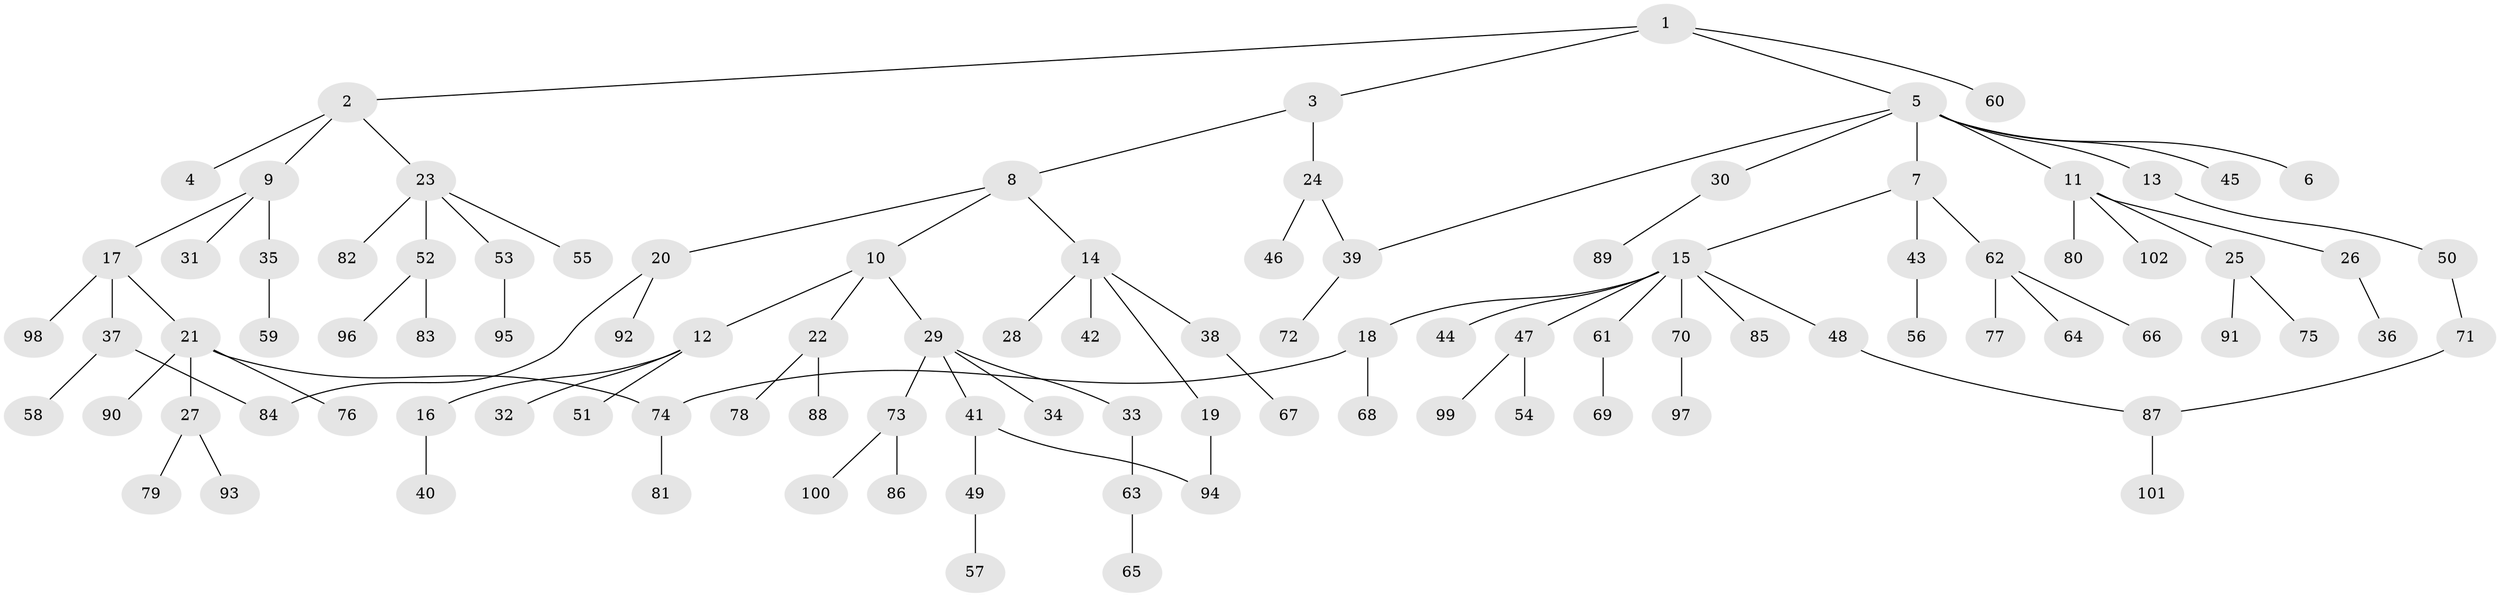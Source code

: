 // Generated by graph-tools (version 1.1) at 2025/34/03/09/25 02:34:28]
// undirected, 102 vertices, 106 edges
graph export_dot {
graph [start="1"]
  node [color=gray90,style=filled];
  1;
  2;
  3;
  4;
  5;
  6;
  7;
  8;
  9;
  10;
  11;
  12;
  13;
  14;
  15;
  16;
  17;
  18;
  19;
  20;
  21;
  22;
  23;
  24;
  25;
  26;
  27;
  28;
  29;
  30;
  31;
  32;
  33;
  34;
  35;
  36;
  37;
  38;
  39;
  40;
  41;
  42;
  43;
  44;
  45;
  46;
  47;
  48;
  49;
  50;
  51;
  52;
  53;
  54;
  55;
  56;
  57;
  58;
  59;
  60;
  61;
  62;
  63;
  64;
  65;
  66;
  67;
  68;
  69;
  70;
  71;
  72;
  73;
  74;
  75;
  76;
  77;
  78;
  79;
  80;
  81;
  82;
  83;
  84;
  85;
  86;
  87;
  88;
  89;
  90;
  91;
  92;
  93;
  94;
  95;
  96;
  97;
  98;
  99;
  100;
  101;
  102;
  1 -- 2;
  1 -- 3;
  1 -- 5;
  1 -- 60;
  2 -- 4;
  2 -- 9;
  2 -- 23;
  3 -- 8;
  3 -- 24;
  5 -- 6;
  5 -- 7;
  5 -- 11;
  5 -- 13;
  5 -- 30;
  5 -- 45;
  5 -- 39;
  7 -- 15;
  7 -- 43;
  7 -- 62;
  8 -- 10;
  8 -- 14;
  8 -- 20;
  9 -- 17;
  9 -- 31;
  9 -- 35;
  10 -- 12;
  10 -- 22;
  10 -- 29;
  11 -- 25;
  11 -- 26;
  11 -- 80;
  11 -- 102;
  12 -- 16;
  12 -- 32;
  12 -- 51;
  13 -- 50;
  14 -- 19;
  14 -- 28;
  14 -- 38;
  14 -- 42;
  15 -- 18;
  15 -- 44;
  15 -- 47;
  15 -- 48;
  15 -- 61;
  15 -- 70;
  15 -- 85;
  16 -- 40;
  17 -- 21;
  17 -- 37;
  17 -- 98;
  18 -- 68;
  18 -- 74;
  19 -- 94;
  20 -- 92;
  20 -- 84;
  21 -- 27;
  21 -- 74;
  21 -- 76;
  21 -- 90;
  22 -- 78;
  22 -- 88;
  23 -- 52;
  23 -- 53;
  23 -- 55;
  23 -- 82;
  24 -- 39;
  24 -- 46;
  25 -- 75;
  25 -- 91;
  26 -- 36;
  27 -- 79;
  27 -- 93;
  29 -- 33;
  29 -- 34;
  29 -- 41;
  29 -- 73;
  30 -- 89;
  33 -- 63;
  35 -- 59;
  37 -- 58;
  37 -- 84;
  38 -- 67;
  39 -- 72;
  41 -- 49;
  41 -- 94;
  43 -- 56;
  47 -- 54;
  47 -- 99;
  48 -- 87;
  49 -- 57;
  50 -- 71;
  52 -- 83;
  52 -- 96;
  53 -- 95;
  61 -- 69;
  62 -- 64;
  62 -- 66;
  62 -- 77;
  63 -- 65;
  70 -- 97;
  71 -- 87;
  73 -- 86;
  73 -- 100;
  74 -- 81;
  87 -- 101;
}
